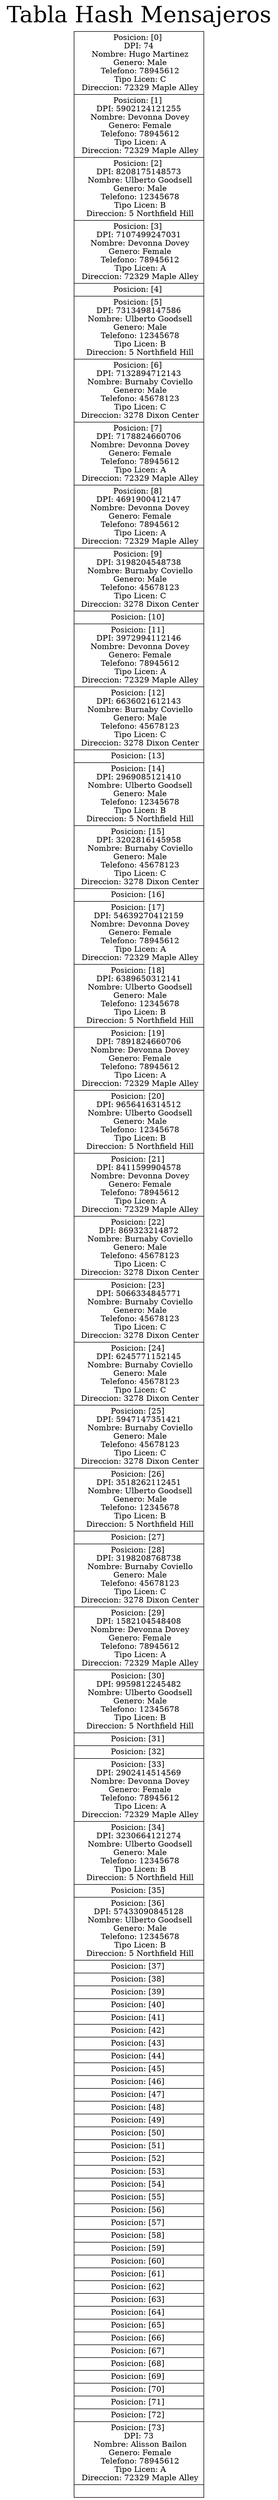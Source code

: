 digraph G { 
labelloc="t";
label="Tabla Hash Mensajeros";
fontsize = 40;
nodesep=.05;rankdir=LR;node [shape=record,width=.1,height=.1];node0 [label = "Posicion: [0] \nDPI: 74\n 
Nombre: Hugo Martinez\n 
Genero: Male\n 
Telefono: 78945612\n 
Tipo Licen: C\n 
Direccion: 72329 Maple Alley\n 
 | Posicion: [1] \nDPI: 5902124121255\n 
Nombre: Devonna Dovey\n 
Genero: Female\n 
Telefono: 78945612\n 
Tipo Licen: A\n 
Direccion: 72329 Maple Alley\n 
 | Posicion: [2] \nDPI: 8208175148573\n 
Nombre: Ulberto Goodsell\n 
Genero: Male\n 
Telefono: 12345678\n 
Tipo Licen: B\n 
Direccion: 5 Northfield Hill\n 
 | Posicion: [3] \nDPI: 7107499247031\n 
Nombre: Devonna Dovey\n 
Genero: Female\n 
Telefono: 78945612\n 
Tipo Licen: A\n 
Direccion: 72329 Maple Alley\n 
 | Posicion: [4] \n | Posicion: [5] \nDPI: 7313498147586\n 
Nombre: Ulberto Goodsell\n 
Genero: Male\n 
Telefono: 12345678\n 
Tipo Licen: B\n 
Direccion: 5 Northfield Hill\n 
 | Posicion: [6] \nDPI: 7132894712143\n 
Nombre: Burnaby Coviello\n 
Genero: Male\n 
Telefono: 45678123\n 
Tipo Licen: C\n 
Direccion: 3278 Dixon Center\n 
 | Posicion: [7] \nDPI: 7178824660706\n 
Nombre: Devonna Dovey\n 
Genero: Female\n 
Telefono: 78945612\n 
Tipo Licen: A\n 
Direccion: 72329 Maple Alley\n 
 | Posicion: [8] \nDPI: 4691900412147\n 
Nombre: Devonna Dovey\n 
Genero: Female\n 
Telefono: 78945612\n 
Tipo Licen: A\n 
Direccion: 72329 Maple Alley\n 
 | Posicion: [9] \nDPI: 3198204548738\n 
Nombre: Burnaby Coviello\n 
Genero: Male\n 
Telefono: 45678123\n 
Tipo Licen: C\n 
Direccion: 3278 Dixon Center\n 
 | Posicion: [10] \n | Posicion: [11] \nDPI: 3972994112146\n 
Nombre: Devonna Dovey\n 
Genero: Female\n 
Telefono: 78945612\n 
Tipo Licen: A\n 
Direccion: 72329 Maple Alley\n 
 | Posicion: [12] \nDPI: 6636021612143\n 
Nombre: Burnaby Coviello\n 
Genero: Male\n 
Telefono: 45678123\n 
Tipo Licen: C\n 
Direccion: 3278 Dixon Center\n 
 | Posicion: [13] \n | Posicion: [14] \nDPI: 2969085121410\n 
Nombre: Ulberto Goodsell\n 
Genero: Male\n 
Telefono: 12345678\n 
Tipo Licen: B\n 
Direccion: 5 Northfield Hill\n 
 | Posicion: [15] \nDPI: 3202816145958\n 
Nombre: Burnaby Coviello\n 
Genero: Male\n 
Telefono: 45678123\n 
Tipo Licen: C\n 
Direccion: 3278 Dixon Center\n 
 | Posicion: [16] \n | Posicion: [17] \nDPI: 54639270412159\n 
Nombre: Devonna Dovey\n 
Genero: Female\n 
Telefono: 78945612\n 
Tipo Licen: A\n 
Direccion: 72329 Maple Alley\n 
 | Posicion: [18] \nDPI: 6389650312141\n 
Nombre: Ulberto Goodsell\n 
Genero: Male\n 
Telefono: 12345678\n 
Tipo Licen: B\n 
Direccion: 5 Northfield Hill\n 
 | Posicion: [19] \nDPI: 7891824660706\n 
Nombre: Devonna Dovey\n 
Genero: Female\n 
Telefono: 78945612\n 
Tipo Licen: A\n 
Direccion: 72329 Maple Alley\n 
 | Posicion: [20] \nDPI: 9656416314512\n 
Nombre: Ulberto Goodsell\n 
Genero: Male\n 
Telefono: 12345678\n 
Tipo Licen: B\n 
Direccion: 5 Northfield Hill\n 
 | Posicion: [21] \nDPI: 8411599904578\n 
Nombre: Devonna Dovey\n 
Genero: Female\n 
Telefono: 78945612\n 
Tipo Licen: A\n 
Direccion: 72329 Maple Alley\n 
 | Posicion: [22] \nDPI: 869323214872\n 
Nombre: Burnaby Coviello\n 
Genero: Male\n 
Telefono: 45678123\n 
Tipo Licen: C\n 
Direccion: 3278 Dixon Center\n 
 | Posicion: [23] \nDPI: 5066334845771\n 
Nombre: Burnaby Coviello\n 
Genero: Male\n 
Telefono: 45678123\n 
Tipo Licen: C\n 
Direccion: 3278 Dixon Center\n 
 | Posicion: [24] \nDPI: 6245771152145\n 
Nombre: Burnaby Coviello\n 
Genero: Male\n 
Telefono: 45678123\n 
Tipo Licen: C\n 
Direccion: 3278 Dixon Center\n 
 | Posicion: [25] \nDPI: 5947147351421\n 
Nombre: Burnaby Coviello\n 
Genero: Male\n 
Telefono: 45678123\n 
Tipo Licen: C\n 
Direccion: 3278 Dixon Center\n 
 | Posicion: [26] \nDPI: 3518262112451\n 
Nombre: Ulberto Goodsell\n 
Genero: Male\n 
Telefono: 12345678\n 
Tipo Licen: B\n 
Direccion: 5 Northfield Hill\n 
 | Posicion: [27] \n | Posicion: [28] \nDPI: 3198208768738\n 
Nombre: Burnaby Coviello\n 
Genero: Male\n 
Telefono: 45678123\n 
Tipo Licen: C\n 
Direccion: 3278 Dixon Center\n 
 | Posicion: [29] \nDPI: 1582104548408\n 
Nombre: Devonna Dovey\n 
Genero: Female\n 
Telefono: 78945612\n 
Tipo Licen: A\n 
Direccion: 72329 Maple Alley\n 
 | Posicion: [30] \nDPI: 9959812245482\n 
Nombre: Ulberto Goodsell\n 
Genero: Male\n 
Telefono: 12345678\n 
Tipo Licen: B\n 
Direccion: 5 Northfield Hill\n 
 | Posicion: [31] \n | Posicion: [32] \n | Posicion: [33] \nDPI: 2902414514569\n 
Nombre: Devonna Dovey\n 
Genero: Female\n 
Telefono: 78945612\n 
Tipo Licen: A\n 
Direccion: 72329 Maple Alley\n 
 | Posicion: [34] \nDPI: 3230664121274\n 
Nombre: Ulberto Goodsell\n 
Genero: Male\n 
Telefono: 12345678\n 
Tipo Licen: B\n 
Direccion: 5 Northfield Hill\n 
 | Posicion: [35] \n | Posicion: [36] \nDPI: 57433090845128\n 
Nombre: Ulberto Goodsell\n 
Genero: Male\n 
Telefono: 12345678\n 
Tipo Licen: B\n 
Direccion: 5 Northfield Hill\n 
 | Posicion: [37] \n | Posicion: [38] \n | Posicion: [39] \n | Posicion: [40] \n | Posicion: [41] \n | Posicion: [42] \n | Posicion: [43] \n | Posicion: [44] \n | Posicion: [45] \n | Posicion: [46] \n | Posicion: [47] \n | Posicion: [48] \n | Posicion: [49] \n | Posicion: [50] \n | Posicion: [51] \n | Posicion: [52] \n | Posicion: [53] \n | Posicion: [54] \n | Posicion: [55] \n | Posicion: [56] \n | Posicion: [57] \n | Posicion: [58] \n | Posicion: [59] \n | Posicion: [60] \n | Posicion: [61] \n | Posicion: [62] \n | Posicion: [63] \n | Posicion: [64] \n | Posicion: [65] \n | Posicion: [66] \n | Posicion: [67] \n | Posicion: [68] \n | Posicion: [69] \n | Posicion: [70] \n | Posicion: [71] \n | Posicion: [72] \n | Posicion: [73] \nDPI: 73\n 
Nombre: Alisson Bailon\n 
Genero: Female\n 
Telefono: 78945612\n 
Tipo Licen: A\n 
Direccion: 72329 Maple Alley\n 
 | ",height=2.5];node [width = 1.5]; 
} 
